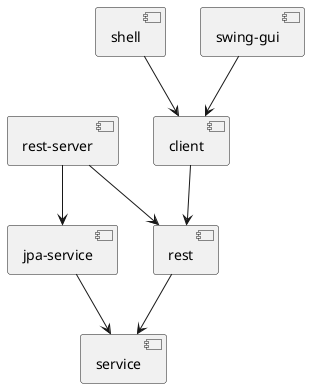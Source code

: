 @startuml

'!theme mono
'COMMENT - skinparam linetype ortho

component client
component jpaservice as "jpa-service"
component rest
component restserver as "rest-server"
component service
component shell
component swing as "swing-gui"

client --> rest

jpaservice --> service

rest --> service

restserver --> rest
restserver --> jpaservice

shell --> client

swing --> client

@enduml